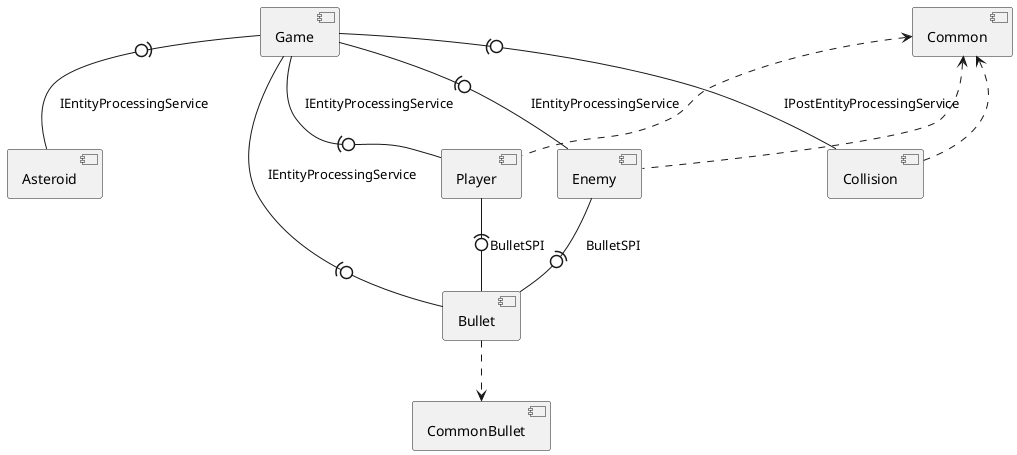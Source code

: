 @startuml

[Common]
[Player]
[Bullet]
[Enemy]
[Collision]
[Game]
[CommonBullet]
[Asteroid]

[Player]-(0-[Bullet] : "BulletSPI"
[Enemy]-(0-[Bullet] : "BulletSPI"
[Game]-(0-[Player] : "IEntityProcessingService"
[Game]-(0-[Enemy] : "IEntityProcessingService"
[Game]-(0-[Bullet] : "IEntityProcessingService"
[Game]-(0-[Collision] : "IPostEntityProcessingService"
[Game]-(0-[Asteroid] : "IEntityProcessingService"

[Bullet]..>[CommonBullet]


[Common]<..[Player]
[Common]<..[Enemy]
[Common]<..[Collision]


@enduml
